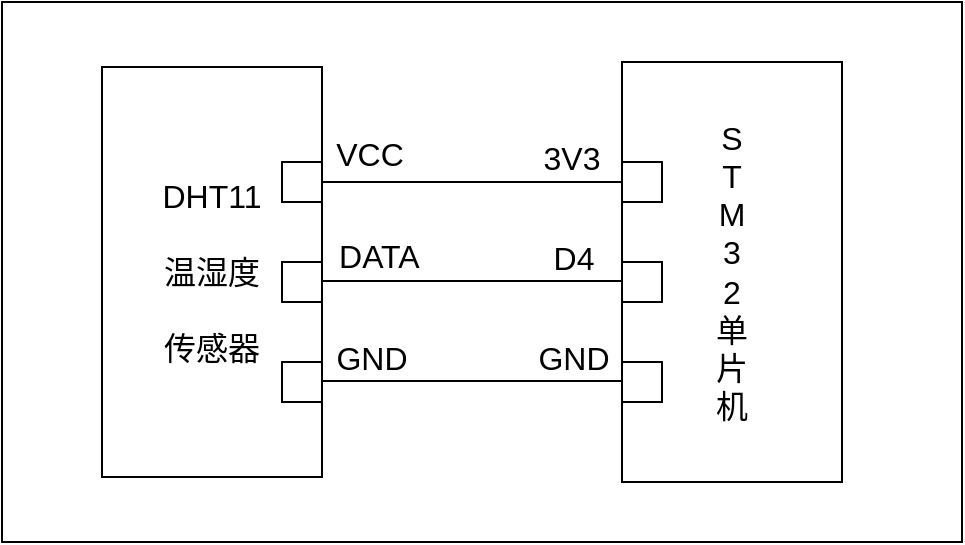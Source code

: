<mxfile version="26.2.14">
  <diagram name="第 1 页" id="jgRNHoxB9AdhTqiI0w7r">
    <mxGraphModel dx="1500" dy="826" grid="1" gridSize="10" guides="1" tooltips="1" connect="1" arrows="1" fold="1" page="1" pageScale="1" pageWidth="827" pageHeight="1169" math="0" shadow="0">
      <root>
        <mxCell id="0" />
        <mxCell id="1" parent="0" />
        <mxCell id="ZZ4-zC_S_AHzPEqWO-xr-1" value="" style="rounded=0;whiteSpace=wrap;html=1;" vertex="1" parent="1">
          <mxGeometry x="130" y="320" width="480" height="270" as="geometry" />
        </mxCell>
        <mxCell id="ZZ4-zC_S_AHzPEqWO-xr-2" value="&lt;font style=&quot;font-size: 16px;&quot;&gt;S&lt;/font&gt;&lt;div&gt;&lt;font style=&quot;font-size: 16px;&quot;&gt;T&lt;/font&gt;&lt;/div&gt;&lt;div&gt;&lt;font style=&quot;font-size: 16px;&quot;&gt;M&lt;/font&gt;&lt;/div&gt;&lt;div&gt;&lt;font style=&quot;font-size: 16px;&quot;&gt;3&lt;/font&gt;&lt;/div&gt;&lt;div&gt;&lt;font style=&quot;font-size: 16px;&quot;&gt;2&lt;/font&gt;&lt;/div&gt;&lt;div&gt;&lt;font style=&quot;font-size: 16px;&quot;&gt;单&lt;/font&gt;&lt;/div&gt;&lt;div&gt;&lt;font style=&quot;font-size: 16px;&quot;&gt;片&lt;/font&gt;&lt;/div&gt;&lt;div&gt;&lt;font style=&quot;font-size: 16px;&quot;&gt;机&lt;/font&gt;&lt;/div&gt;" style="rounded=0;whiteSpace=wrap;html=1;" vertex="1" parent="1">
          <mxGeometry x="440" y="350" width="110" height="210" as="geometry" />
        </mxCell>
        <mxCell id="ZZ4-zC_S_AHzPEqWO-xr-7" value="&lt;font style=&quot;font-size: 16px;&quot;&gt;DHT11&lt;/font&gt;&lt;div&gt;&lt;span style=&quot;font-size: 16px;&quot;&gt;&lt;br&gt;&lt;/span&gt;&lt;div&gt;&lt;font style=&quot;font-size: 16px;&quot;&gt;温湿度&lt;/font&gt;&lt;/div&gt;&lt;div&gt;&lt;font style=&quot;font-size: 16px;&quot;&gt;&lt;br&gt;&lt;/font&gt;&lt;/div&gt;&lt;div&gt;&lt;font style=&quot;font-size: 16px;&quot;&gt;传感器&lt;/font&gt;&lt;/div&gt;&lt;/div&gt;" style="rounded=0;whiteSpace=wrap;html=1;" vertex="1" parent="1">
          <mxGeometry x="180" y="352.5" width="110" height="205" as="geometry" />
        </mxCell>
        <mxCell id="ZZ4-zC_S_AHzPEqWO-xr-8" value="" style="rounded=0;whiteSpace=wrap;html=1;" vertex="1" parent="1">
          <mxGeometry x="270" y="400" width="20" height="20" as="geometry" />
        </mxCell>
        <mxCell id="ZZ4-zC_S_AHzPEqWO-xr-9" value="" style="rounded=0;whiteSpace=wrap;html=1;direction=south;" vertex="1" parent="1">
          <mxGeometry x="270" y="450" width="20" height="20" as="geometry" />
        </mxCell>
        <mxCell id="ZZ4-zC_S_AHzPEqWO-xr-10" value="" style="rounded=0;whiteSpace=wrap;html=1;" vertex="1" parent="1">
          <mxGeometry x="270" y="500" width="20" height="20" as="geometry" />
        </mxCell>
        <mxCell id="ZZ4-zC_S_AHzPEqWO-xr-14" value="" style="rounded=0;whiteSpace=wrap;html=1;" vertex="1" parent="1">
          <mxGeometry x="440" y="400" width="20" height="20" as="geometry" />
        </mxCell>
        <mxCell id="ZZ4-zC_S_AHzPEqWO-xr-15" value="" style="rounded=0;whiteSpace=wrap;html=1;" vertex="1" parent="1">
          <mxGeometry x="440" y="450" width="20" height="20" as="geometry" />
        </mxCell>
        <mxCell id="ZZ4-zC_S_AHzPEqWO-xr-16" value="" style="rounded=0;whiteSpace=wrap;html=1;" vertex="1" parent="1">
          <mxGeometry x="440" y="500" width="20" height="20" as="geometry" />
        </mxCell>
        <mxCell id="ZZ4-zC_S_AHzPEqWO-xr-17" value="" style="endArrow=none;html=1;rounded=0;exitX=1;exitY=0.5;exitDx=0;exitDy=0;entryX=0;entryY=0.5;entryDx=0;entryDy=0;" edge="1" parent="1" source="ZZ4-zC_S_AHzPEqWO-xr-8" target="ZZ4-zC_S_AHzPEqWO-xr-14">
          <mxGeometry width="50" height="50" relative="1" as="geometry">
            <mxPoint x="390" y="440" as="sourcePoint" />
            <mxPoint x="440" y="390" as="targetPoint" />
          </mxGeometry>
        </mxCell>
        <mxCell id="ZZ4-zC_S_AHzPEqWO-xr-18" value="" style="endArrow=none;html=1;rounded=0;exitX=1;exitY=0.5;exitDx=0;exitDy=0;entryX=0;entryY=0.5;entryDx=0;entryDy=0;" edge="1" parent="1">
          <mxGeometry width="50" height="50" relative="1" as="geometry">
            <mxPoint x="290" y="459.5" as="sourcePoint" />
            <mxPoint x="440" y="459.5" as="targetPoint" />
          </mxGeometry>
        </mxCell>
        <mxCell id="ZZ4-zC_S_AHzPEqWO-xr-19" value="" style="endArrow=none;html=1;rounded=0;exitX=1;exitY=0.5;exitDx=0;exitDy=0;entryX=0;entryY=0.5;entryDx=0;entryDy=0;" edge="1" parent="1">
          <mxGeometry width="50" height="50" relative="1" as="geometry">
            <mxPoint x="290" y="509.5" as="sourcePoint" />
            <mxPoint x="440" y="509.5" as="targetPoint" />
          </mxGeometry>
        </mxCell>
        <mxCell id="ZZ4-zC_S_AHzPEqWO-xr-20" value="&lt;font style=&quot;font-size: 16px;&quot;&gt;VCC&lt;/font&gt;" style="text;html=1;align=center;verticalAlign=middle;whiteSpace=wrap;rounded=0;" vertex="1" parent="1">
          <mxGeometry x="284" y="381" width="60" height="30" as="geometry" />
        </mxCell>
        <mxCell id="ZZ4-zC_S_AHzPEqWO-xr-21" value="&lt;font style=&quot;font-size: 16px;&quot;&gt;&amp;nbsp; &amp;nbsp;DATA&lt;/font&gt;" style="text;html=1;align=center;verticalAlign=middle;whiteSpace=wrap;rounded=0;" vertex="1" parent="1">
          <mxGeometry x="282" y="432" width="60" height="30" as="geometry" />
        </mxCell>
        <mxCell id="ZZ4-zC_S_AHzPEqWO-xr-22" value="&lt;font style=&quot;font-size: 16px;&quot;&gt;GND&lt;/font&gt;" style="text;html=1;align=center;verticalAlign=middle;whiteSpace=wrap;rounded=0;" vertex="1" parent="1">
          <mxGeometry x="285" y="483" width="60" height="30" as="geometry" />
        </mxCell>
        <mxCell id="ZZ4-zC_S_AHzPEqWO-xr-23" value="&lt;span style=&quot;font-size: 16px;&quot;&gt;3V3&lt;/span&gt;" style="text;html=1;align=center;verticalAlign=middle;whiteSpace=wrap;rounded=0;" vertex="1" parent="1">
          <mxGeometry x="385" y="383" width="60" height="30" as="geometry" />
        </mxCell>
        <mxCell id="ZZ4-zC_S_AHzPEqWO-xr-24" value="&lt;font style=&quot;font-size: 16px;&quot;&gt;D4&lt;/font&gt;" style="text;html=1;align=center;verticalAlign=middle;whiteSpace=wrap;rounded=0;" vertex="1" parent="1">
          <mxGeometry x="386" y="433" width="60" height="30" as="geometry" />
        </mxCell>
        <mxCell id="ZZ4-zC_S_AHzPEqWO-xr-25" value="&lt;font style=&quot;font-size: 16px;&quot;&gt;GND&lt;/font&gt;" style="text;html=1;align=center;verticalAlign=middle;whiteSpace=wrap;rounded=0;" vertex="1" parent="1">
          <mxGeometry x="386" y="483" width="60" height="30" as="geometry" />
        </mxCell>
      </root>
    </mxGraphModel>
  </diagram>
</mxfile>
